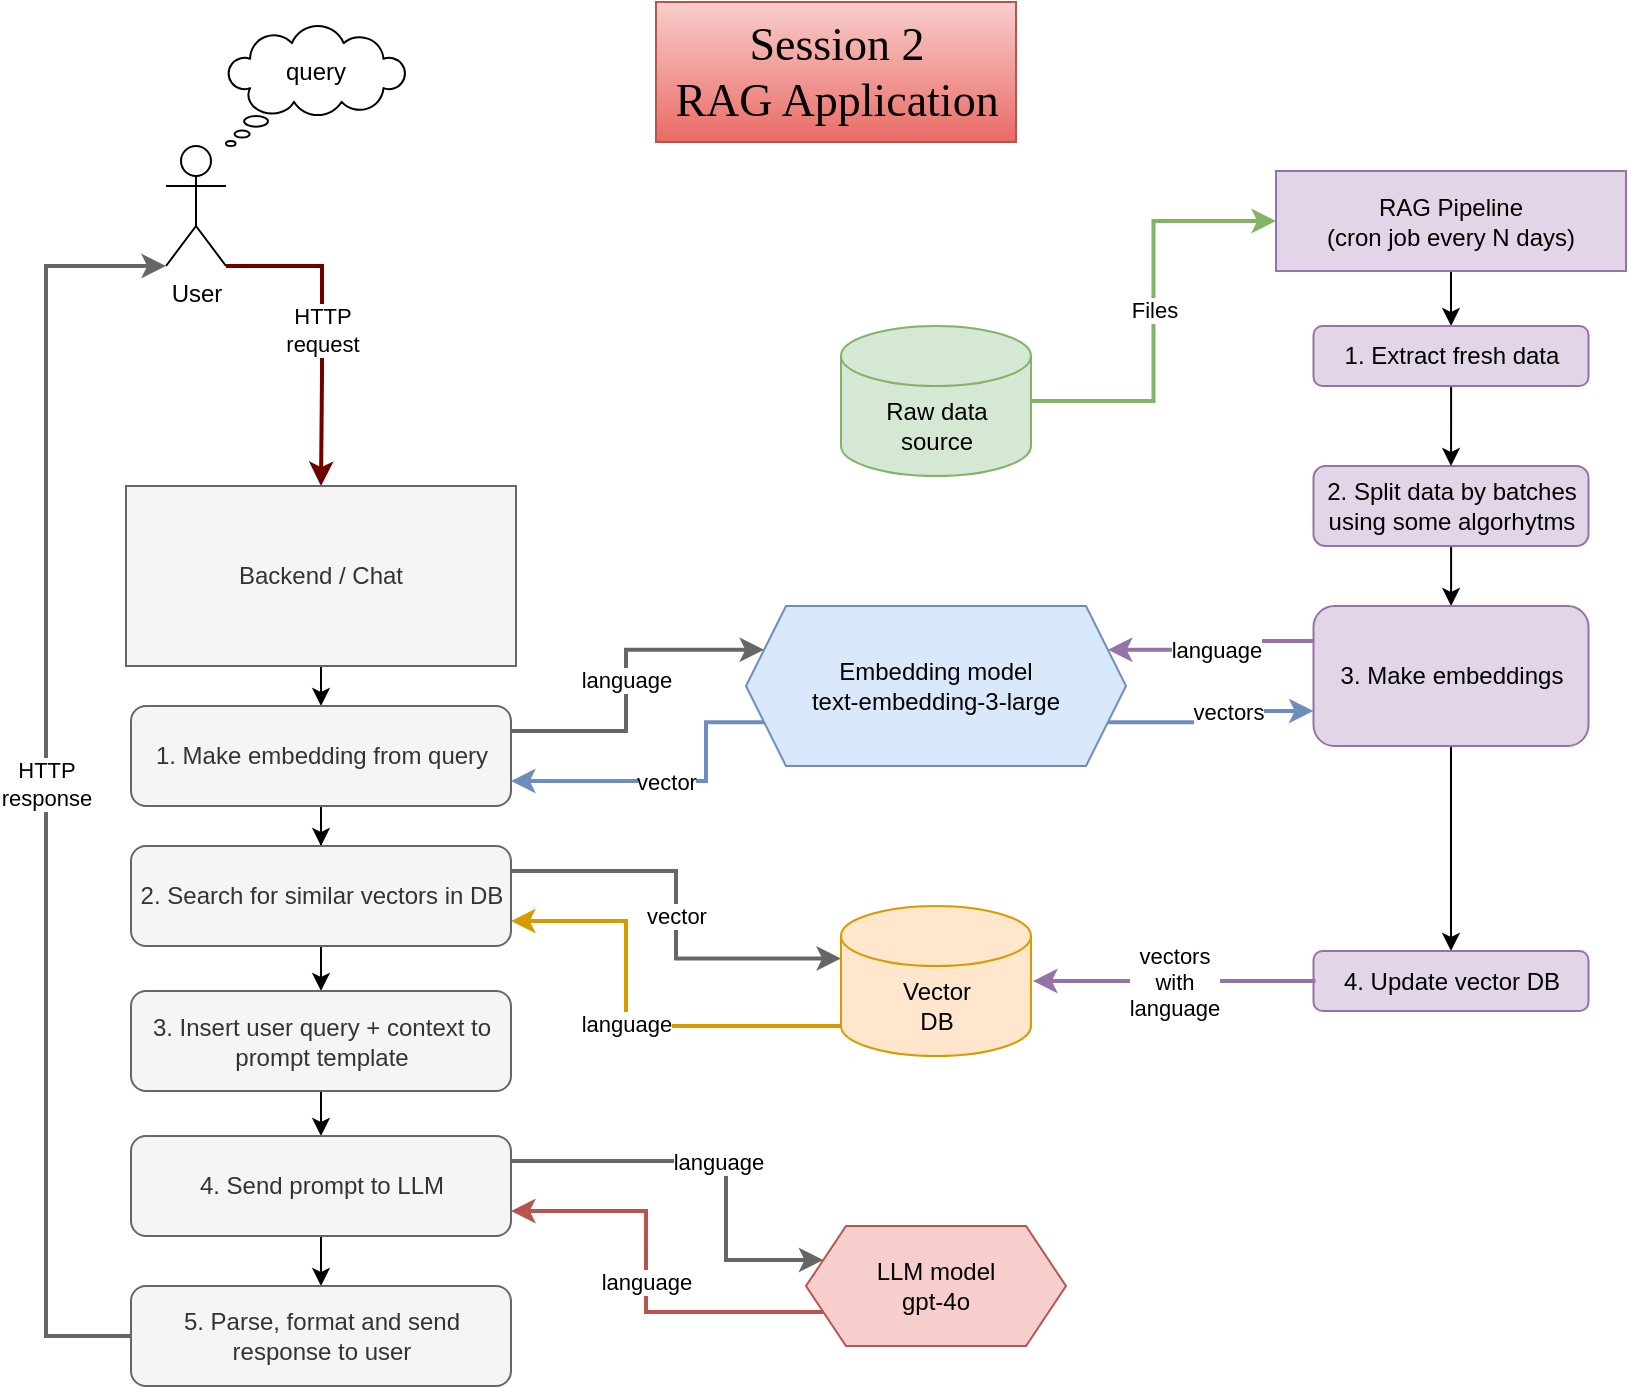 <mxfile version="26.0.6">
  <diagram name="Page-1" id="Ugxl7RUPkdimh2O98C3A">
    <mxGraphModel dx="1232" dy="1131" grid="1" gridSize="10" guides="1" tooltips="1" connect="1" arrows="1" fold="1" page="1" pageScale="1" pageWidth="850" pageHeight="1100" math="0" shadow="0">
      <root>
        <mxCell id="0" />
        <mxCell id="1" parent="0" />
        <mxCell id="EcMjzVJzOCbl6YCCKHsc-6" value="" style="group;fillColor=none;" vertex="1" connectable="0" parent="1">
          <mxGeometry x="90" y="30" width="120" height="120" as="geometry" />
        </mxCell>
        <mxCell id="EcMjzVJzOCbl6YCCKHsc-1" value="User" style="shape=umlActor;verticalLabelPosition=bottom;verticalAlign=top;html=1;outlineConnect=0;" vertex="1" parent="EcMjzVJzOCbl6YCCKHsc-6">
          <mxGeometry y="60" width="30" height="60" as="geometry" />
        </mxCell>
        <mxCell id="EcMjzVJzOCbl6YCCKHsc-4" value="query&lt;div&gt;&lt;br&gt;&lt;/div&gt;" style="whiteSpace=wrap;html=1;shape=mxgraph.basic.cloud_callout" vertex="1" parent="EcMjzVJzOCbl6YCCKHsc-6">
          <mxGeometry x="30" width="90" height="60" as="geometry" />
        </mxCell>
        <mxCell id="EcMjzVJzOCbl6YCCKHsc-10" value="HTTP&lt;div&gt;request&lt;/div&gt;" style="edgeStyle=orthogonalEdgeStyle;rounded=0;orthogonalLoop=1;jettySize=auto;html=1;entryX=0.5;entryY=0;entryDx=0;entryDy=0;strokeWidth=2;fillColor=#a20025;strokeColor=#6F0000;exitX=1;exitY=1;exitDx=0;exitDy=0;exitPerimeter=0;" edge="1" parent="1" source="EcMjzVJzOCbl6YCCKHsc-1" target="EcMjzVJzOCbl6YCCKHsc-13">
          <mxGeometry relative="1" as="geometry">
            <mxPoint x="167" y="260" as="targetPoint" />
            <Array as="points">
              <mxPoint x="168" y="150" />
              <mxPoint x="168" y="205" />
            </Array>
          </mxGeometry>
        </mxCell>
        <mxCell id="EcMjzVJzOCbl6YCCKHsc-30" value="language" style="edgeStyle=orthogonalEdgeStyle;rounded=0;orthogonalLoop=1;jettySize=auto;html=1;exitX=0;exitY=1;exitDx=0;exitDy=-15;exitPerimeter=0;entryX=1;entryY=0.75;entryDx=0;entryDy=0;fillColor=#ffe6cc;strokeColor=#d79b00;strokeWidth=2;" edge="1" parent="1" source="EcMjzVJzOCbl6YCCKHsc-11" target="EcMjzVJzOCbl6YCCKHsc-19">
          <mxGeometry relative="1" as="geometry">
            <Array as="points">
              <mxPoint x="320" y="530" />
              <mxPoint x="320" y="478" />
            </Array>
          </mxGeometry>
        </mxCell>
        <mxCell id="EcMjzVJzOCbl6YCCKHsc-11" value="Vector&lt;br&gt;DB" style="shape=cylinder3;whiteSpace=wrap;html=1;boundedLbl=1;backgroundOutline=1;size=15;fillColor=#ffe6cc;strokeColor=#d79b00;" vertex="1" parent="1">
          <mxGeometry x="427.5" y="470" width="95" height="75" as="geometry" />
        </mxCell>
        <mxCell id="EcMjzVJzOCbl6YCCKHsc-18" style="edgeStyle=orthogonalEdgeStyle;rounded=0;orthogonalLoop=1;jettySize=auto;html=1;exitX=0.5;exitY=1;exitDx=0;exitDy=0;entryX=0.5;entryY=0;entryDx=0;entryDy=0;" edge="1" parent="1" source="EcMjzVJzOCbl6YCCKHsc-13" target="EcMjzVJzOCbl6YCCKHsc-14">
          <mxGeometry relative="1" as="geometry" />
        </mxCell>
        <mxCell id="EcMjzVJzOCbl6YCCKHsc-13" value="&lt;div&gt;Backend / Chat&lt;/div&gt;" style="rounded=0;whiteSpace=wrap;html=1;fillColor=#f5f5f5;fontColor=#333333;strokeColor=#666666;" vertex="1" parent="1">
          <mxGeometry x="70" y="260" width="195" height="90" as="geometry" />
        </mxCell>
        <mxCell id="EcMjzVJzOCbl6YCCKHsc-16" value="language" style="edgeStyle=orthogonalEdgeStyle;rounded=0;orthogonalLoop=1;jettySize=auto;html=1;entryX=0;entryY=0.25;entryDx=0;entryDy=0;exitX=1;exitY=0.25;exitDx=0;exitDy=0;fillColor=#f5f5f5;strokeColor=#666666;strokeWidth=2;" edge="1" parent="1" source="EcMjzVJzOCbl6YCCKHsc-14" target="EcMjzVJzOCbl6YCCKHsc-15">
          <mxGeometry x="0.001" relative="1" as="geometry">
            <Array as="points">
              <mxPoint x="320" y="382" />
              <mxPoint x="320" y="342" />
            </Array>
            <mxPoint as="offset" />
          </mxGeometry>
        </mxCell>
        <mxCell id="EcMjzVJzOCbl6YCCKHsc-20" value="" style="edgeStyle=orthogonalEdgeStyle;rounded=0;orthogonalLoop=1;jettySize=auto;html=1;" edge="1" parent="1" source="EcMjzVJzOCbl6YCCKHsc-14" target="EcMjzVJzOCbl6YCCKHsc-19">
          <mxGeometry relative="1" as="geometry" />
        </mxCell>
        <mxCell id="EcMjzVJzOCbl6YCCKHsc-14" value="1. Make embedding from query" style="rounded=1;whiteSpace=wrap;html=1;fillColor=#f5f5f5;fontColor=#333333;strokeColor=#666666;" vertex="1" parent="1">
          <mxGeometry x="72.5" y="370" width="190" height="50" as="geometry" />
        </mxCell>
        <mxCell id="EcMjzVJzOCbl6YCCKHsc-17" value="vector" style="edgeStyle=orthogonalEdgeStyle;rounded=0;orthogonalLoop=1;jettySize=auto;html=1;exitX=0;exitY=0.75;exitDx=0;exitDy=0;entryX=1;entryY=0.75;entryDx=0;entryDy=0;fillColor=#dae8fc;strokeColor=#6c8ebf;strokeWidth=2;" edge="1" parent="1" source="EcMjzVJzOCbl6YCCKHsc-15" target="EcMjzVJzOCbl6YCCKHsc-14">
          <mxGeometry relative="1" as="geometry">
            <Array as="points">
              <mxPoint x="360" y="378" />
              <mxPoint x="360" y="408" />
            </Array>
          </mxGeometry>
        </mxCell>
        <mxCell id="EcMjzVJzOCbl6YCCKHsc-44" value="vectors" style="edgeStyle=orthogonalEdgeStyle;rounded=0;orthogonalLoop=1;jettySize=auto;html=1;exitX=1;exitY=0.75;exitDx=0;exitDy=0;entryX=0;entryY=0.75;entryDx=0;entryDy=0;fillColor=#dae8fc;strokeColor=#6c8ebf;strokeWidth=2;" edge="1" parent="1" source="EcMjzVJzOCbl6YCCKHsc-15" target="EcMjzVJzOCbl6YCCKHsc-40">
          <mxGeometry x="0.209" relative="1" as="geometry">
            <mxPoint as="offset" />
          </mxGeometry>
        </mxCell>
        <mxCell id="EcMjzVJzOCbl6YCCKHsc-15" value="Embedding model&lt;br&gt;text-embedding-3-large" style="shape=hexagon;perimeter=hexagonPerimeter2;whiteSpace=wrap;html=1;fixedSize=1;fillColor=#dae8fc;strokeColor=#6c8ebf;" vertex="1" parent="1">
          <mxGeometry x="380" y="320" width="190" height="80" as="geometry" />
        </mxCell>
        <mxCell id="EcMjzVJzOCbl6YCCKHsc-24" value="" style="edgeStyle=orthogonalEdgeStyle;rounded=0;orthogonalLoop=1;jettySize=auto;html=1;" edge="1" parent="1" source="EcMjzVJzOCbl6YCCKHsc-19" target="EcMjzVJzOCbl6YCCKHsc-23">
          <mxGeometry relative="1" as="geometry" />
        </mxCell>
        <mxCell id="EcMjzVJzOCbl6YCCKHsc-19" value="2. Search for similar vectors in DB" style="rounded=1;whiteSpace=wrap;html=1;fillColor=#f5f5f5;fontColor=#333333;strokeColor=#666666;" vertex="1" parent="1">
          <mxGeometry x="72.5" y="440" width="190" height="50" as="geometry" />
        </mxCell>
        <mxCell id="EcMjzVJzOCbl6YCCKHsc-21" value="vector" style="edgeStyle=orthogonalEdgeStyle;rounded=0;orthogonalLoop=1;jettySize=auto;html=1;exitX=1;exitY=0.25;exitDx=0;exitDy=0;entryX=0;entryY=0;entryDx=0;entryDy=26.25;entryPerimeter=0;fillColor=#f5f5f5;strokeColor=#666666;strokeWidth=2;" edge="1" parent="1" source="EcMjzVJzOCbl6YCCKHsc-19" target="EcMjzVJzOCbl6YCCKHsc-11">
          <mxGeometry relative="1" as="geometry" />
        </mxCell>
        <mxCell id="EcMjzVJzOCbl6YCCKHsc-26" value="" style="edgeStyle=orthogonalEdgeStyle;rounded=0;orthogonalLoop=1;jettySize=auto;html=1;" edge="1" parent="1" source="EcMjzVJzOCbl6YCCKHsc-23" target="EcMjzVJzOCbl6YCCKHsc-25">
          <mxGeometry relative="1" as="geometry" />
        </mxCell>
        <mxCell id="EcMjzVJzOCbl6YCCKHsc-23" value="3. Insert user query + context to prompt template" style="rounded=1;whiteSpace=wrap;html=1;fillColor=#f5f5f5;fontColor=#333333;strokeColor=#666666;" vertex="1" parent="1">
          <mxGeometry x="72.5" y="512.5" width="190" height="50" as="geometry" />
        </mxCell>
        <mxCell id="EcMjzVJzOCbl6YCCKHsc-28" value="language" style="edgeStyle=orthogonalEdgeStyle;rounded=0;orthogonalLoop=1;jettySize=auto;html=1;exitX=1;exitY=0.25;exitDx=0;exitDy=0;entryX=0;entryY=0.25;entryDx=0;entryDy=0;fillColor=#f5f5f5;strokeColor=#666666;strokeWidth=2;" edge="1" parent="1" source="EcMjzVJzOCbl6YCCKHsc-25" target="EcMjzVJzOCbl6YCCKHsc-27">
          <mxGeometry relative="1" as="geometry">
            <Array as="points">
              <mxPoint x="370" y="598" />
              <mxPoint x="370" y="647" />
            </Array>
          </mxGeometry>
        </mxCell>
        <mxCell id="EcMjzVJzOCbl6YCCKHsc-32" value="" style="edgeStyle=orthogonalEdgeStyle;rounded=0;orthogonalLoop=1;jettySize=auto;html=1;" edge="1" parent="1" source="EcMjzVJzOCbl6YCCKHsc-25" target="EcMjzVJzOCbl6YCCKHsc-31">
          <mxGeometry relative="1" as="geometry" />
        </mxCell>
        <mxCell id="EcMjzVJzOCbl6YCCKHsc-25" value="4. Send prompt to LLM" style="rounded=1;whiteSpace=wrap;html=1;fillColor=#f5f5f5;fontColor=#333333;strokeColor=#666666;" vertex="1" parent="1">
          <mxGeometry x="72.5" y="585" width="190" height="50" as="geometry" />
        </mxCell>
        <mxCell id="EcMjzVJzOCbl6YCCKHsc-29" value="language" style="edgeStyle=orthogonalEdgeStyle;rounded=0;orthogonalLoop=1;jettySize=auto;html=1;exitX=0;exitY=0.75;exitDx=0;exitDy=0;entryX=1;entryY=0.75;entryDx=0;entryDy=0;fillColor=#f8cecc;strokeColor=#b85450;strokeWidth=2;" edge="1" parent="1" source="EcMjzVJzOCbl6YCCKHsc-27" target="EcMjzVJzOCbl6YCCKHsc-25">
          <mxGeometry relative="1" as="geometry">
            <Array as="points">
              <mxPoint x="330" y="673" />
              <mxPoint x="330" y="622" />
            </Array>
          </mxGeometry>
        </mxCell>
        <mxCell id="EcMjzVJzOCbl6YCCKHsc-27" value="LLM model&lt;div&gt;gpt-4o&lt;/div&gt;" style="shape=hexagon;perimeter=hexagonPerimeter2;whiteSpace=wrap;html=1;fixedSize=1;fillColor=#f8cecc;strokeColor=#b85450;" vertex="1" parent="1">
          <mxGeometry x="410" y="630" width="130" height="60" as="geometry" />
        </mxCell>
        <mxCell id="EcMjzVJzOCbl6YCCKHsc-31" value="5. Parse, format and send response to user" style="rounded=1;whiteSpace=wrap;html=1;fillColor=#f5f5f5;fontColor=#333333;strokeColor=#666666;" vertex="1" parent="1">
          <mxGeometry x="72.5" y="660" width="190" height="50" as="geometry" />
        </mxCell>
        <mxCell id="EcMjzVJzOCbl6YCCKHsc-33" value="HTTP&lt;div&gt;response&lt;/div&gt;" style="edgeStyle=orthogonalEdgeStyle;rounded=0;orthogonalLoop=1;jettySize=auto;html=1;entryX=0;entryY=1;entryDx=0;entryDy=0;entryPerimeter=0;fillColor=#f5f5f5;strokeColor=#666666;strokeWidth=2;" edge="1" parent="1">
          <mxGeometry relative="1" as="geometry">
            <mxPoint x="72.5" y="685.034" as="sourcePoint" />
            <mxPoint x="90" y="150" as="targetPoint" />
            <Array as="points">
              <mxPoint x="30" y="685" />
              <mxPoint x="30" y="150" />
            </Array>
          </mxGeometry>
        </mxCell>
        <mxCell id="EcMjzVJzOCbl6YCCKHsc-37" value="Files" style="edgeStyle=orthogonalEdgeStyle;rounded=0;orthogonalLoop=1;jettySize=auto;html=1;entryX=0;entryY=0.5;entryDx=0;entryDy=0;fillColor=#d5e8d4;strokeColor=#82b366;strokeWidth=2;" edge="1" parent="1" source="EcMjzVJzOCbl6YCCKHsc-34" target="EcMjzVJzOCbl6YCCKHsc-36">
          <mxGeometry relative="1" as="geometry" />
        </mxCell>
        <mxCell id="EcMjzVJzOCbl6YCCKHsc-34" value="Raw data&lt;br&gt;source" style="shape=cylinder3;whiteSpace=wrap;html=1;boundedLbl=1;backgroundOutline=1;size=15;fillColor=#d5e8d4;strokeColor=#82b366;" vertex="1" parent="1">
          <mxGeometry x="427.5" y="180" width="95" height="75" as="geometry" />
        </mxCell>
        <mxCell id="EcMjzVJzOCbl6YCCKHsc-50" value="" style="edgeStyle=orthogonalEdgeStyle;rounded=0;orthogonalLoop=1;jettySize=auto;html=1;" edge="1" parent="1" source="EcMjzVJzOCbl6YCCKHsc-36" target="EcMjzVJzOCbl6YCCKHsc-49">
          <mxGeometry relative="1" as="geometry" />
        </mxCell>
        <mxCell id="EcMjzVJzOCbl6YCCKHsc-36" value="RAG Pipeline&lt;div&gt;(cron job every N days)&lt;/div&gt;" style="rounded=0;whiteSpace=wrap;html=1;fillColor=#e1d5e7;strokeColor=#9673a6;" vertex="1" parent="1">
          <mxGeometry x="645" y="102.5" width="175" height="50" as="geometry" />
        </mxCell>
        <mxCell id="EcMjzVJzOCbl6YCCKHsc-41" value="" style="edgeStyle=orthogonalEdgeStyle;rounded=0;orthogonalLoop=1;jettySize=auto;html=1;" edge="1" parent="1" source="EcMjzVJzOCbl6YCCKHsc-38" target="EcMjzVJzOCbl6YCCKHsc-40">
          <mxGeometry relative="1" as="geometry" />
        </mxCell>
        <mxCell id="EcMjzVJzOCbl6YCCKHsc-38" value="2. Split data by batches using some algorhytms" style="rounded=1;whiteSpace=wrap;html=1;fillColor=#e1d5e7;strokeColor=#9673a6;" vertex="1" parent="1">
          <mxGeometry x="663.75" y="250" width="137.5" height="40" as="geometry" />
        </mxCell>
        <mxCell id="EcMjzVJzOCbl6YCCKHsc-48" value="" style="edgeStyle=orthogonalEdgeStyle;rounded=0;orthogonalLoop=1;jettySize=auto;html=1;" edge="1" parent="1" source="EcMjzVJzOCbl6YCCKHsc-40" target="EcMjzVJzOCbl6YCCKHsc-46">
          <mxGeometry relative="1" as="geometry" />
        </mxCell>
        <mxCell id="EcMjzVJzOCbl6YCCKHsc-55" value="language" style="edgeStyle=orthogonalEdgeStyle;rounded=0;orthogonalLoop=1;jettySize=auto;html=1;exitX=0;exitY=0.25;exitDx=0;exitDy=0;entryX=1;entryY=0.25;entryDx=0;entryDy=0;fillColor=#e1d5e7;strokeColor=#9673a6;strokeWidth=2;" edge="1" parent="1" source="EcMjzVJzOCbl6YCCKHsc-40" target="EcMjzVJzOCbl6YCCKHsc-15">
          <mxGeometry relative="1" as="geometry" />
        </mxCell>
        <mxCell id="EcMjzVJzOCbl6YCCKHsc-40" value="3. Make embeddings" style="rounded=1;whiteSpace=wrap;html=1;fillColor=#e1d5e7;strokeColor=#9673a6;" vertex="1" parent="1">
          <mxGeometry x="663.75" y="320" width="137.5" height="70" as="geometry" />
        </mxCell>
        <mxCell id="EcMjzVJzOCbl6YCCKHsc-46" value="4. Update vector DB" style="rounded=1;whiteSpace=wrap;html=1;fillColor=#e1d5e7;strokeColor=#9673a6;" vertex="1" parent="1">
          <mxGeometry x="663.75" y="492.5" width="137.5" height="30" as="geometry" />
        </mxCell>
        <mxCell id="EcMjzVJzOCbl6YCCKHsc-47" value="vectors&lt;div&gt;with&lt;/div&gt;&lt;div&gt;language&lt;br&gt;&lt;/div&gt;" style="edgeStyle=orthogonalEdgeStyle;rounded=0;orthogonalLoop=1;jettySize=auto;html=1;entryX=1;entryY=0.5;entryDx=0;entryDy=0;entryPerimeter=0;fillColor=#e1d5e7;strokeColor=#9673a6;strokeWidth=2;" edge="1" parent="1">
          <mxGeometry relative="1" as="geometry">
            <mxPoint x="664.75" y="507.5" as="sourcePoint" />
            <mxPoint x="523.5" y="507.5" as="targetPoint" />
          </mxGeometry>
        </mxCell>
        <mxCell id="EcMjzVJzOCbl6YCCKHsc-52" style="edgeStyle=orthogonalEdgeStyle;rounded=0;orthogonalLoop=1;jettySize=auto;html=1;entryX=0.5;entryY=0;entryDx=0;entryDy=0;" edge="1" parent="1" source="EcMjzVJzOCbl6YCCKHsc-49" target="EcMjzVJzOCbl6YCCKHsc-38">
          <mxGeometry relative="1" as="geometry" />
        </mxCell>
        <mxCell id="EcMjzVJzOCbl6YCCKHsc-49" value="1. Extract fresh data" style="rounded=1;whiteSpace=wrap;html=1;fillColor=#e1d5e7;strokeColor=#9673a6;" vertex="1" parent="1">
          <mxGeometry x="663.75" y="180" width="137.5" height="30" as="geometry" />
        </mxCell>
        <mxCell id="EcMjzVJzOCbl6YCCKHsc-59" value="Session 2&lt;div&gt;RAG Application&lt;/div&gt;" style="text;html=1;align=center;verticalAlign=middle;resizable=0;points=[];autosize=1;strokeColor=#b85450;fillColor=#f8cecc;fontSize=23;fontFamily=Garamond;gradientColor=#ea6b66;" vertex="1" parent="1">
          <mxGeometry x="335" y="18" width="180" height="70" as="geometry" />
        </mxCell>
      </root>
    </mxGraphModel>
  </diagram>
</mxfile>
